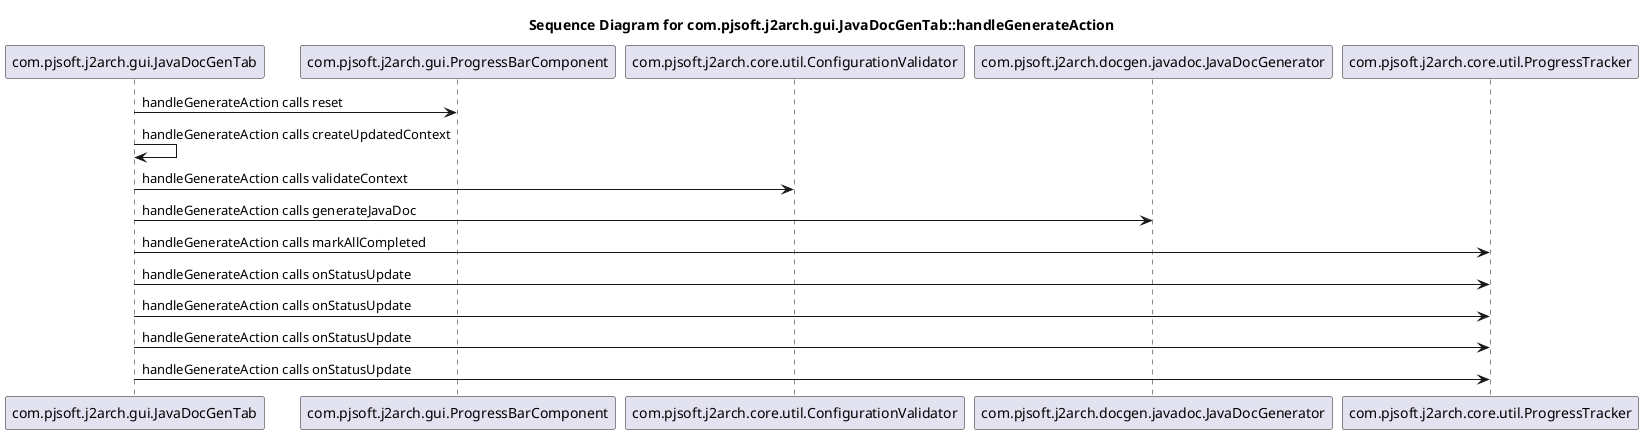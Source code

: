 @startuml
title Sequence Diagram for com.pjsoft.j2arch.gui.JavaDocGenTab::handleGenerateAction
com.pjsoft.j2arch.gui.JavaDocGenTab -> com.pjsoft.j2arch.gui.ProgressBarComponent : handleGenerateAction calls reset
com.pjsoft.j2arch.gui.JavaDocGenTab -> com.pjsoft.j2arch.gui.JavaDocGenTab : handleGenerateAction calls createUpdatedContext
com.pjsoft.j2arch.gui.JavaDocGenTab -> com.pjsoft.j2arch.core.util.ConfigurationValidator : handleGenerateAction calls validateContext
com.pjsoft.j2arch.gui.JavaDocGenTab -> com.pjsoft.j2arch.docgen.javadoc.JavaDocGenerator : handleGenerateAction calls generateJavaDoc
com.pjsoft.j2arch.gui.JavaDocGenTab -> com.pjsoft.j2arch.core.util.ProgressTracker : handleGenerateAction calls markAllCompleted
com.pjsoft.j2arch.gui.JavaDocGenTab -> com.pjsoft.j2arch.core.util.ProgressTracker : handleGenerateAction calls onStatusUpdate
com.pjsoft.j2arch.gui.JavaDocGenTab -> com.pjsoft.j2arch.core.util.ProgressTracker : handleGenerateAction calls onStatusUpdate
com.pjsoft.j2arch.gui.JavaDocGenTab -> com.pjsoft.j2arch.core.util.ProgressTracker : handleGenerateAction calls onStatusUpdate
com.pjsoft.j2arch.gui.JavaDocGenTab -> com.pjsoft.j2arch.core.util.ProgressTracker : handleGenerateAction calls onStatusUpdate
@enduml